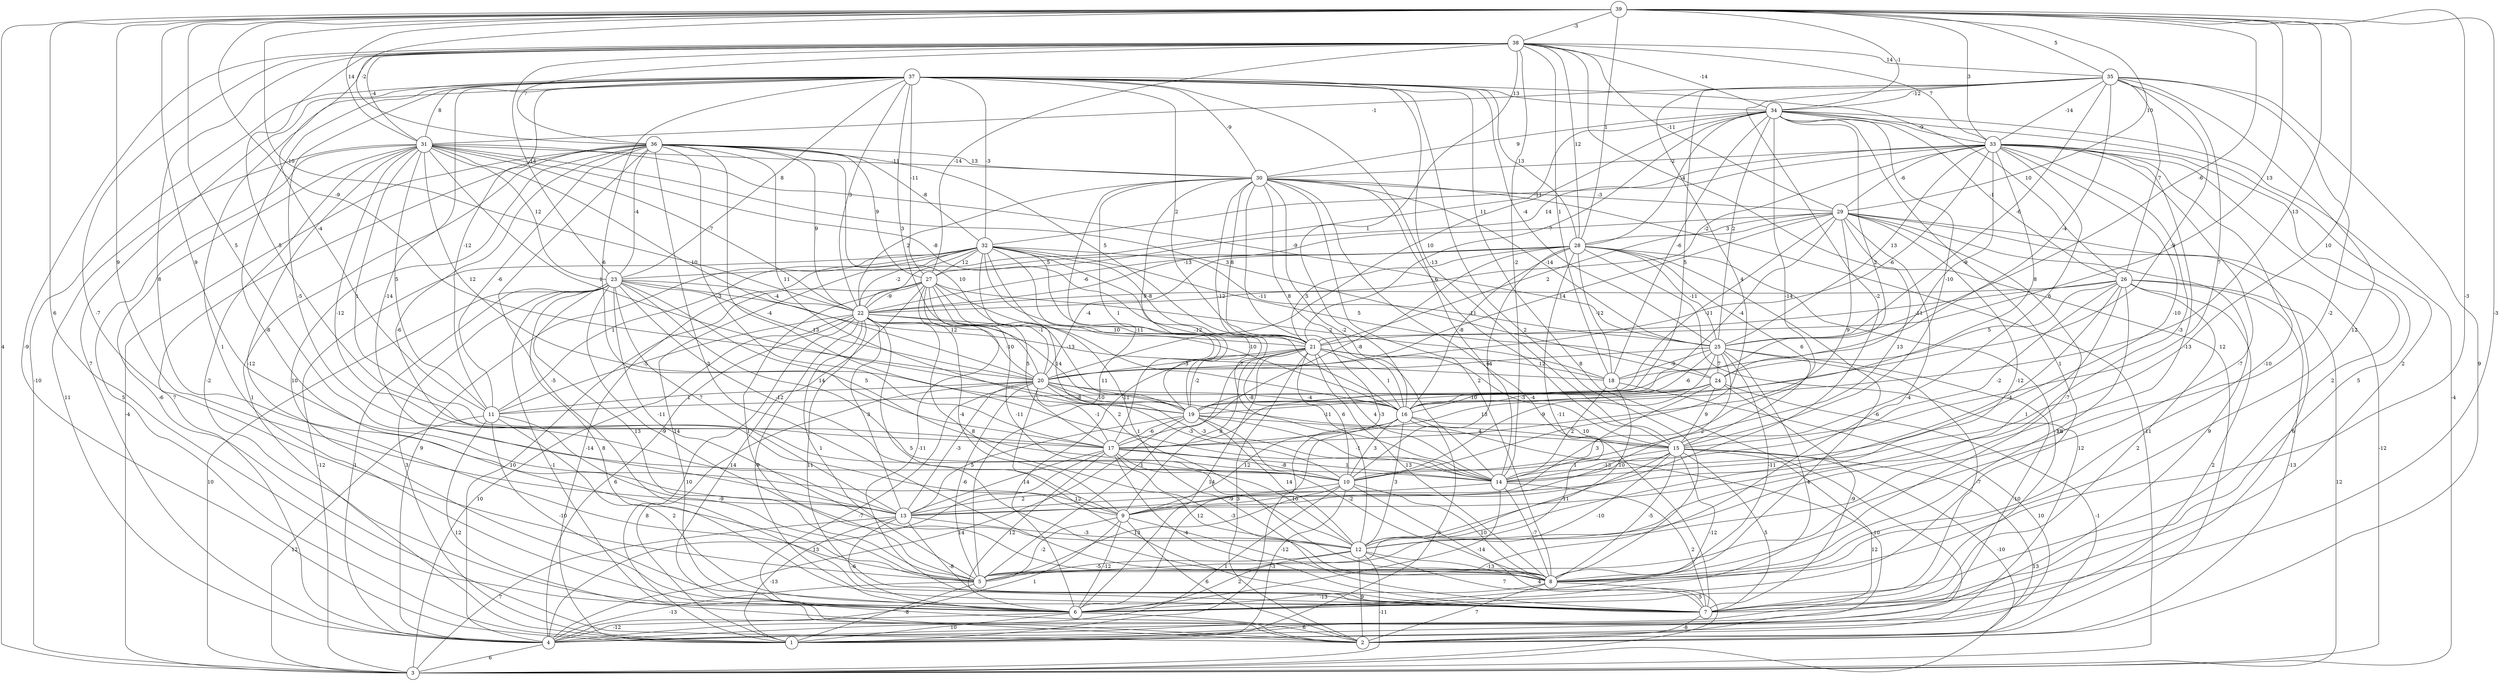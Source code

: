 graph { 
	 fontname="Helvetica,Arial,sans-serif" 
	 node [shape = circle]; 
	 39 -- 3 [label = "4"];
	 39 -- 6 [label = "6"];
	 39 -- 7 [label = "-3"];
	 39 -- 8 [label = "-3"];
	 39 -- 9 [label = "9"];
	 39 -- 10 [label = "5"];
	 39 -- 13 [label = "9"];
	 39 -- 14 [label = "10"];
	 39 -- 16 [label = "-13"];
	 39 -- 20 [label = "-9"];
	 39 -- 21 [label = "13"];
	 39 -- 22 [label = "10"];
	 39 -- 25 [label = "-6"];
	 39 -- 28 [label = "1"];
	 39 -- 29 [label = "10"];
	 39 -- 31 [label = "14"];
	 39 -- 33 [label = "3"];
	 39 -- 34 [label = "-1"];
	 39 -- 35 [label = "5"];
	 39 -- 36 [label = "-2"];
	 39 -- 38 [label = "-3"];
	 38 -- 1 [label = "-9"];
	 38 -- 2 [label = "12"];
	 38 -- 5 [label = "-7"];
	 38 -- 11 [label = "-4"];
	 38 -- 13 [label = "8"];
	 38 -- 14 [label = "-2"];
	 38 -- 16 [label = "1"];
	 38 -- 17 [label = "5"];
	 38 -- 18 [label = "1"];
	 38 -- 23 [label = "-14"];
	 38 -- 27 [label = "-14"];
	 38 -- 28 [label = "12"];
	 38 -- 29 [label = "-11"];
	 38 -- 31 [label = "-4"];
	 38 -- 33 [label = "7"];
	 38 -- 34 [label = "-14"];
	 38 -- 35 [label = "14"];
	 38 -- 36 [label = "7"];
	 37 -- 1 [label = "8"];
	 37 -- 3 [label = "-10"];
	 37 -- 4 [label = "7"];
	 37 -- 5 [label = "-8"];
	 37 -- 6 [label = "1"];
	 37 -- 8 [label = "2"];
	 37 -- 9 [label = "-5"];
	 37 -- 11 [label = "-12"];
	 37 -- 13 [label = "-14"];
	 37 -- 14 [label = "6"];
	 37 -- 15 [label = "-13"];
	 37 -- 17 [label = "6"];
	 37 -- 20 [label = "3"];
	 37 -- 21 [label = "2"];
	 37 -- 22 [label = "3"];
	 37 -- 23 [label = "8"];
	 37 -- 25 [label = "-4"];
	 37 -- 26 [label = "10"];
	 37 -- 27 [label = "-11"];
	 37 -- 28 [label = "13"];
	 37 -- 30 [label = "-9"];
	 37 -- 31 [label = "8"];
	 37 -- 32 [label = "-3"];
	 37 -- 34 [label = "13"];
	 36 -- 1 [label = "1"];
	 36 -- 3 [label = "-4"];
	 36 -- 4 [label = "7"];
	 36 -- 6 [label = "10"];
	 36 -- 7 [label = "-5"];
	 36 -- 8 [label = "3"];
	 36 -- 11 [label = "-6"];
	 36 -- 13 [label = "-6"];
	 36 -- 14 [label = "-4"];
	 36 -- 16 [label = "10"];
	 36 -- 17 [label = "-3"];
	 36 -- 19 [label = "11"];
	 36 -- 21 [label = "5"];
	 36 -- 22 [label = "9"];
	 36 -- 23 [label = "-4"];
	 36 -- 27 [label = "9"];
	 36 -- 30 [label = "13"];
	 36 -- 32 [label = "-8"];
	 35 -- 2 [label = "9"];
	 35 -- 8 [label = "12"];
	 35 -- 9 [label = "-2"];
	 35 -- 10 [label = "4"];
	 35 -- 12 [label = "-2"];
	 35 -- 15 [label = "7"];
	 35 -- 17 [label = "5"];
	 35 -- 18 [label = "-4"];
	 35 -- 19 [label = "-9"];
	 35 -- 25 [label = "-6"];
	 35 -- 26 [label = "7"];
	 35 -- 31 [label = "-1"];
	 35 -- 33 [label = "-14"];
	 35 -- 34 [label = "-12"];
	 34 -- 3 [label = "-4"];
	 34 -- 6 [label = "1"];
	 34 -- 7 [label = "2"];
	 34 -- 10 [label = "-14"];
	 34 -- 15 [label = "-10"];
	 34 -- 18 [label = "-6"];
	 34 -- 19 [label = "2"];
	 34 -- 20 [label = "10"];
	 34 -- 21 [label = "7"];
	 34 -- 22 [label = "11"];
	 34 -- 25 [label = "2"];
	 34 -- 26 [label = "-1"];
	 34 -- 28 [label = "-4"];
	 34 -- 30 [label = "9"];
	 34 -- 33 [label = "-9"];
	 33 -- 5 [label = "-7"];
	 33 -- 6 [label = "2"];
	 33 -- 7 [label = "5"];
	 33 -- 8 [label = "-10"];
	 33 -- 12 [label = "-13"];
	 33 -- 13 [label = "-3"];
	 33 -- 14 [label = "-10"];
	 33 -- 15 [label = "6"];
	 33 -- 16 [label = "8"];
	 33 -- 20 [label = "-6"];
	 33 -- 22 [label = "-2"];
	 33 -- 23 [label = "14"];
	 33 -- 24 [label = "-9"];
	 33 -- 25 [label = "13"];
	 33 -- 29 [label = "-6"];
	 33 -- 30 [label = "-2"];
	 33 -- 32 [label = "-11"];
	 32 -- 1 [label = "-14"];
	 32 -- 3 [label = "-12"];
	 32 -- 4 [label = "9"];
	 32 -- 6 [label = "14"];
	 32 -- 7 [label = "1"];
	 32 -- 8 [label = "2"];
	 32 -- 11 [label = "1"];
	 32 -- 12 [label = "-8"];
	 32 -- 14 [label = "7"];
	 32 -- 16 [label = "-12"];
	 32 -- 19 [label = "11"];
	 32 -- 21 [label = "-8"];
	 32 -- 22 [label = "-2"];
	 32 -- 24 [label = "5"];
	 32 -- 25 [label = "-11"];
	 32 -- 27 [label = "12"];
	 31 -- 1 [label = "5"];
	 31 -- 2 [label = "-6"];
	 31 -- 4 [label = "11"];
	 31 -- 5 [label = "-12"];
	 31 -- 6 [label = "-2"];
	 31 -- 10 [label = "-12"];
	 31 -- 11 [label = "5"];
	 31 -- 16 [label = "1"];
	 31 -- 17 [label = "1"];
	 31 -- 19 [label = "12"];
	 31 -- 20 [label = "10"];
	 31 -- 21 [label = "-8"];
	 31 -- 22 [label = "-7"];
	 31 -- 23 [label = "12"];
	 31 -- 24 [label = "3"];
	 31 -- 25 [label = "-9"];
	 31 -- 30 [label = "-11"];
	 30 -- 1 [label = "-3"];
	 30 -- 3 [label = "-11"];
	 30 -- 5 [label = "11"];
	 30 -- 6 [label = "-11"];
	 30 -- 7 [label = "-4"];
	 30 -- 8 [label = "2"];
	 30 -- 14 [label = "-2"];
	 30 -- 15 [label = "-11"];
	 30 -- 16 [label = "8"];
	 30 -- 17 [label = "1"];
	 30 -- 19 [label = "-12"];
	 30 -- 21 [label = "8"];
	 30 -- 22 [label = "2"];
	 30 -- 25 [label = "-14"];
	 30 -- 29 [label = "-3"];
	 29 -- 1 [label = "6"];
	 29 -- 3 [label = "-12"];
	 29 -- 4 [label = "9"];
	 29 -- 5 [label = "-4"];
	 29 -- 8 [label = "-7"];
	 29 -- 12 [label = "-12"];
	 29 -- 14 [label = "13"];
	 29 -- 16 [label = "-4"];
	 29 -- 17 [label = "9"];
	 29 -- 19 [label = "-11"];
	 29 -- 20 [label = "14"];
	 29 -- 21 [label = "2"];
	 29 -- 22 [label = "-13"];
	 29 -- 28 [label = "3"];
	 28 -- 1 [label = "12"];
	 28 -- 5 [label = "-11"];
	 28 -- 7 [label = "-11"];
	 28 -- 8 [label = "-6"];
	 28 -- 10 [label = "-4"];
	 28 -- 15 [label = "6"];
	 28 -- 16 [label = "-8"];
	 28 -- 17 [label = "-8"];
	 28 -- 18 [label = "-12"];
	 28 -- 20 [label = "-4"];
	 28 -- 21 [label = "5"];
	 28 -- 22 [label = "-6"];
	 28 -- 25 [label = "-11"];
	 28 -- 27 [label = "5"];
	 27 -- 2 [label = "14"];
	 27 -- 4 [label = "10"];
	 27 -- 5 [label = "1"];
	 27 -- 7 [label = "-11"];
	 27 -- 12 [label = "-11"];
	 27 -- 16 [label = "-10"];
	 27 -- 17 [label = "5"];
	 27 -- 18 [label = "2"];
	 27 -- 19 [label = "-13"];
	 27 -- 20 [label = "-1"];
	 27 -- 22 [label = "-9"];
	 26 -- 2 [label = "-13"];
	 26 -- 3 [label = "12"];
	 26 -- 4 [label = "2"];
	 26 -- 7 [label = "2"];
	 26 -- 8 [label = "14"];
	 26 -- 12 [label = "1"];
	 26 -- 13 [label = "-4"];
	 26 -- 14 [label = "-2"];
	 26 -- 21 [label = "-11"];
	 26 -- 22 [label = "9"];
	 26 -- 24 [label = "5"];
	 25 -- 4 [label = "-10"];
	 25 -- 6 [label = "4"];
	 25 -- 7 [label = "-7"];
	 25 -- 8 [label = "-11"];
	 25 -- 9 [label = "2"];
	 25 -- 10 [label = "-9"];
	 25 -- 16 [label = "-6"];
	 25 -- 18 [label = "-9"];
	 25 -- 20 [label = "6"];
	 25 -- 24 [label = "7"];
	 24 -- 2 [label = "-1"];
	 24 -- 7 [label = "-9"];
	 24 -- 11 [label = "-8"];
	 24 -- 13 [label = "3"];
	 24 -- 15 [label = "9"];
	 24 -- 17 [label = "13"];
	 24 -- 19 [label = "-10"];
	 23 -- 1 [label = "3"];
	 23 -- 2 [label = "-1"];
	 23 -- 3 [label = "10"];
	 23 -- 4 [label = "1"];
	 23 -- 5 [label = "13"];
	 23 -- 7 [label = "8"];
	 23 -- 8 [label = "-9"];
	 23 -- 9 [label = "-12"];
	 23 -- 10 [label = "14"];
	 23 -- 12 [label = "-11"];
	 23 -- 13 [label = "7"];
	 23 -- 14 [label = "5"];
	 23 -- 18 [label = "12"];
	 23 -- 20 [label = "13"];
	 23 -- 22 [label = "-4"];
	 22 -- 1 [label = "10"];
	 22 -- 3 [label = "10"];
	 22 -- 4 [label = "6"];
	 22 -- 5 [label = "1"];
	 22 -- 6 [label = "-9"];
	 22 -- 7 [label = "11"];
	 22 -- 8 [label = "5"];
	 22 -- 9 [label = "-4"];
	 22 -- 11 [label = "-5"];
	 22 -- 12 [label = "8"];
	 22 -- 13 [label = "3"];
	 22 -- 19 [label = "14"];
	 22 -- 20 [label = "-10"];
	 22 -- 21 [label = "10"];
	 21 -- 2 [label = "3"];
	 21 -- 5 [label = "1"];
	 21 -- 6 [label = "14"];
	 21 -- 8 [label = "13"];
	 21 -- 9 [label = "8"];
	 21 -- 10 [label = "6"];
	 21 -- 14 [label = "4"];
	 21 -- 15 [label = "-3"];
	 21 -- 16 [label = "1"];
	 21 -- 18 [label = "12"];
	 21 -- 19 [label = "-2"];
	 21 -- 20 [label = "-3"];
	 20 -- 1 [label = "8"];
	 20 -- 2 [label = "-7"];
	 20 -- 5 [label = "-6"];
	 20 -- 7 [label = "12"];
	 20 -- 10 [label = "-3"];
	 20 -- 11 [label = "1"];
	 20 -- 13 [label = "-3"];
	 20 -- 14 [label = "-3"];
	 20 -- 15 [label = "-11"];
	 20 -- 16 [label = "-4"];
	 20 -- 17 [label = "-1"];
	 20 -- 19 [label = "10"];
	 19 -- 4 [label = "14"];
	 19 -- 8 [label = "-2"];
	 19 -- 12 [label = "14"];
	 19 -- 13 [label = "5"];
	 19 -- 14 [label = "-1"];
	 19 -- 15 [label = "4"];
	 19 -- 17 [label = "-6"];
	 18 -- 1 [label = "10"];
	 18 -- 12 [label = "10"];
	 18 -- 14 [label = "2"];
	 17 -- 4 [label = "13"];
	 17 -- 6 [label = "12"];
	 17 -- 7 [label = "-4"];
	 17 -- 8 [label = "-3"];
	 17 -- 10 [label = "-8"];
	 17 -- 12 [label = "10"];
	 17 -- 13 [label = "-14"];
	 17 -- 14 [label = "1"];
	 16 -- 1 [label = "3"];
	 16 -- 2 [label = "10"];
	 16 -- 6 [label = "12"];
	 16 -- 9 [label = "12"];
	 16 -- 10 [label = "3"];
	 16 -- 12 [label = "3"];
	 16 -- 15 [label = "10"];
	 15 -- 2 [label = "-10"];
	 15 -- 3 [label = "13"];
	 15 -- 4 [label = "12"];
	 15 -- 5 [label = "-10"];
	 15 -- 6 [label = "-12"];
	 15 -- 7 [label = "5"];
	 15 -- 8 [label = "-5"];
	 15 -- 10 [label = "1"];
	 15 -- 12 [label = "11"];
	 15 -- 14 [label = "-13"];
	 14 -- 6 [label = "-14"];
	 14 -- 7 [label = "2"];
	 14 -- 8 [label = "-7"];
	 14 -- 13 [label = "2"];
	 13 -- 1 [label = "-13"];
	 13 -- 3 [label = "7"];
	 13 -- 6 [label = "-6"];
	 13 -- 7 [label = "-8"];
	 13 -- 12 [label = "-3"];
	 12 -- 2 [label = "9"];
	 12 -- 3 [label = "-11"];
	 12 -- 5 [label = "-5"];
	 12 -- 6 [label = "2"];
	 12 -- 7 [label = "7"];
	 12 -- 8 [label = "-13"];
	 11 -- 2 [label = "12"];
	 11 -- 3 [label = "12"];
	 11 -- 5 [label = "-9"];
	 11 -- 6 [label = "-10"];
	 11 -- 7 [label = "2"];
	 10 -- 1 [label = "-3"];
	 10 -- 3 [label = "4"];
	 10 -- 4 [label = "1"];
	 10 -- 5 [label = "13"];
	 10 -- 8 [label = "10"];
	 10 -- 9 [label = "-9"];
	 9 -- 2 [label = "6"];
	 9 -- 4 [label = "1"];
	 9 -- 5 [label = "-2"];
	 9 -- 6 [label = "-12"];
	 9 -- 8 [label = "-12"];
	 8 -- 2 [label = "7"];
	 8 -- 6 [label = "-13"];
	 8 -- 7 [label = "5"];
	 7 -- 2 [label = "-8"];
	 6 -- 1 [label = "10"];
	 6 -- 2 [label = "6"];
	 6 -- 4 [label = "-12"];
	 5 -- 1 [label = "-8"];
	 5 -- 4 [label = "-13"];
	 4 -- 3 [label = "6"];
	 1;
	 2;
	 3;
	 4;
	 5;
	 6;
	 7;
	 8;
	 9;
	 10;
	 11;
	 12;
	 13;
	 14;
	 15;
	 16;
	 17;
	 18;
	 19;
	 20;
	 21;
	 22;
	 23;
	 24;
	 25;
	 26;
	 27;
	 28;
	 29;
	 30;
	 31;
	 32;
	 33;
	 34;
	 35;
	 36;
	 37;
	 38;
	 39;
}
